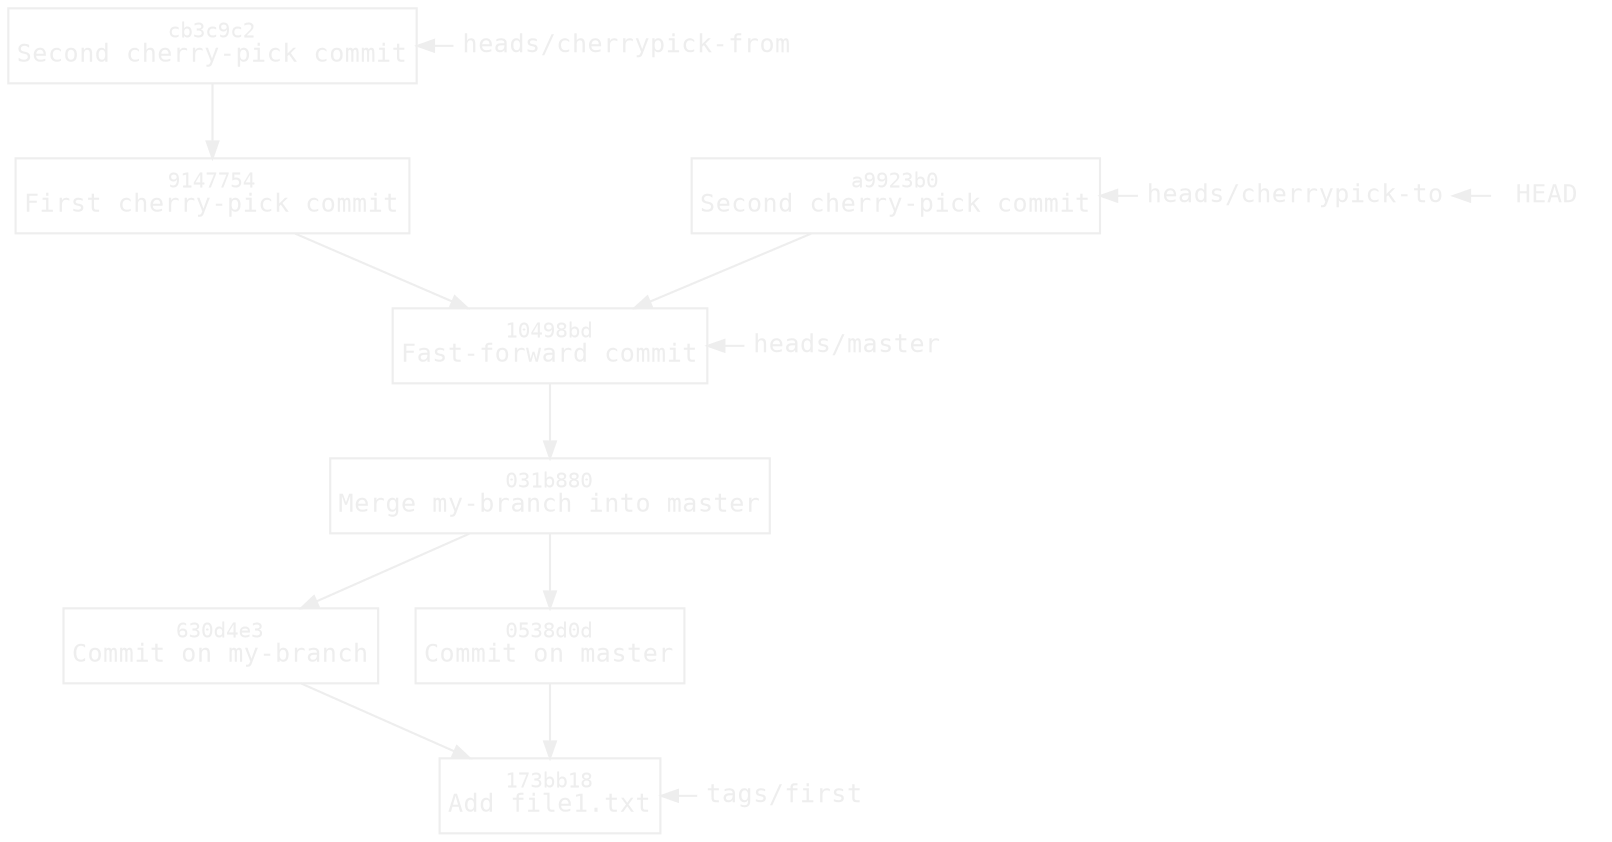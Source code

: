 digraph branch {
    bgcolor = transparent
    color = white

    node [fontname=monospace, fontsize=12, fontcolor="#eeeeee"
          margin="0.06,0.1", height=0, color="#eeeeee"]
    edge [fontcolor="#eeeeee", color="#eeeeee", arrowsize=0.8]

    node [shape=box, labeldistance=0.2]
    "173bb18" [label=<<font point-size="10">173bb18</font><br/>Add file1.txt>]
    "630d4e3" [label=<<font point-size="10">630d4e3</font><br/>Commit on my-branch>]
    "0538d0d" [label=<<font point-size="10">0538d0d</font><br/>Commit on master>]
    "031b880" [label=<<font point-size="10">031b880</font><br/>Merge my-branch into master>]
    "10498bd" [label=<<font point-size="10">10498bd</font><br/>Fast-forward commit>]
    "9147754" [label=<<font point-size="10">9147754</font><br/>First cherry-pick commit>]
    "cb3c9c2" [label=<<font point-size="10">cb3c9c2</font><br/>Second cherry-pick commit>]
    master_invis [style=invis]
    "a9923b0" [label=<<font point-size="10">a9923b0</font><br/>Second cherry-pick commit>]

    node [shape=none, margin=0.05, height=0]
    HEAD
    master [label="heads/master"]
    cherrypick_from [label="heads/cherrypick-from"]
    cherrypick_to [label="heads/cherrypick-to"]
    first [label="tags/first"]

    "630d4e3" -> "173bb18"
    "0538d0d" -> "173bb18" [weight=2]
    "031b880" -> "630d4e3"
    "031b880" -> "0538d0d" [weight=2]
    "10498bd" -> "031b880" [weight=2]
    "9147754" -> "10498bd"
    "cb3c9c2" -> "9147754"
    "a9923b0" -> "10498bd"
    master_invis -> "10498bd" [weight=2 style=invis]

    {
        rank = same
        first -> "173bb18" [constraint=false]
    }

    {
        rank = same
        master -> "10498bd" [constraint=false]
    }

    {
        rank = same
        cherrypick_from -> "cb3c9c2" [constraint=false]
    }

    {
        rank = same
        HEAD -> cherrypick_to [constraint=false]
        cherrypick_to -> "a9923b0" [constraint=false]
    }
}
